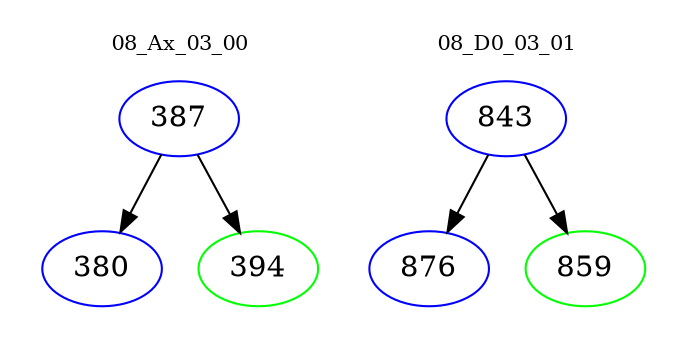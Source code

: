 digraph{
subgraph cluster_0 {
color = white
label = "08_Ax_03_00";
fontsize=10;
T0_387 [label="387", color="blue"]
T0_387 -> T0_380 [color="black"]
T0_380 [label="380", color="blue"]
T0_387 -> T0_394 [color="black"]
T0_394 [label="394", color="green"]
}
subgraph cluster_1 {
color = white
label = "08_D0_03_01";
fontsize=10;
T1_843 [label="843", color="blue"]
T1_843 -> T1_876 [color="black"]
T1_876 [label="876", color="blue"]
T1_843 -> T1_859 [color="black"]
T1_859 [label="859", color="green"]
}
}

